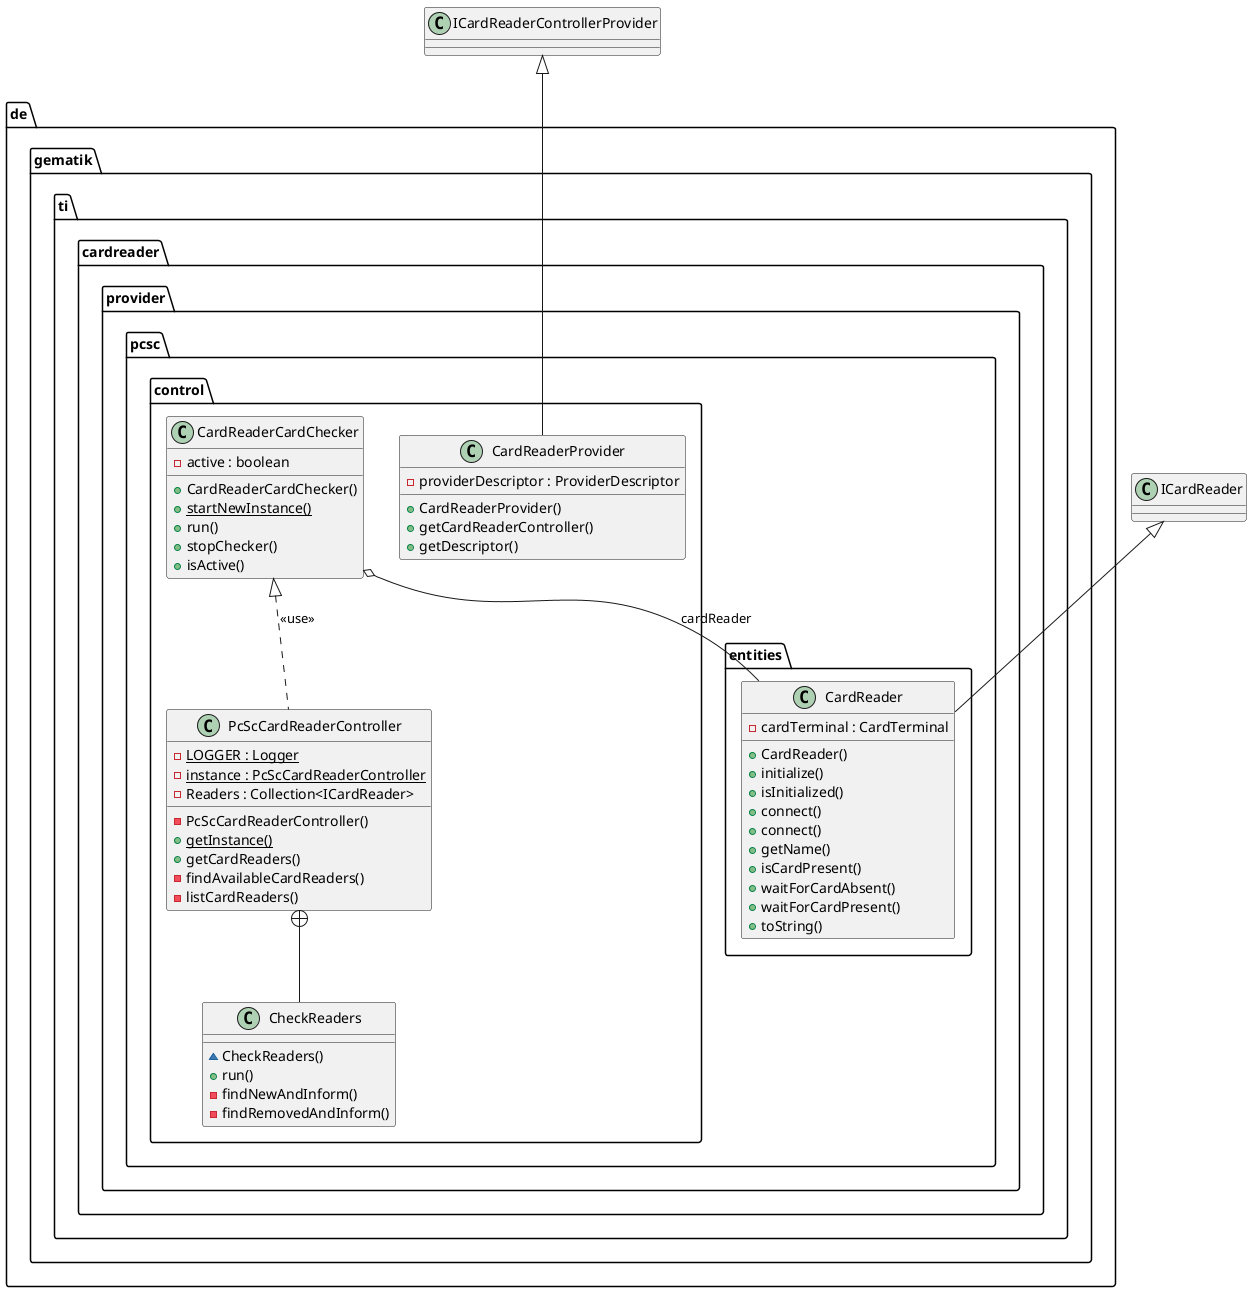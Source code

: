 @startuml

  package de.gematik.ti.cardreader.provider.pcsc.control {
    class CardReaderProvider {
        - providerDescriptor : ProviderDescriptor
        + CardReaderProvider()
        + getCardReaderController()
        + getDescriptor()
    }
  }


  package de.gematik.ti.cardreader.provider.pcsc.control {
    class PcScCardReaderController {
        {static} - LOGGER : Logger
        {static} - instance : PcScCardReaderController
        - Readers : Collection<ICardReader>
        - PcScCardReaderController()
        {static} + getInstance()
        + getCardReaders()
        - findAvailableCardReaders()
        - listCardReaders()
    }
  }


  package de.gematik.ti.cardreader.provider.pcsc.control {
    class CheckReaders {
        ~ CheckReaders()
        + run()
        - findNewAndInform()
        - findRemovedAndInform()
    }
  }

  package de.gematik.ti.cardreader.provider.pcsc.control {
    class CardReaderCardChecker {
        - active : boolean
        + CardReaderCardChecker()
        {static} + startNewInstance()
        + run()
        + stopChecker()
        + isActive()
    }
  }

  package de.gematik.ti.cardreader.provider.pcsc.entities {
    class CardReader {
        - cardTerminal : CardTerminal
        + CardReader()
        + initialize()
        + isInitialized()
        + connect()
        + connect()
        + getName()
        + isCardPresent()
        + waitForCardAbsent()
        + waitForCardPresent()
        + toString()
    }
  }


  CardReader -up-|> ICardReader
  CardReaderProvider -up-|> ICardReaderControllerProvider
  PcScCardReaderController +-down- CheckReaders

  CardReaderCardChecker  <|.. PcScCardReaderController : <<use>>
  CardReaderCardChecker o-- CardReader : cardReader

@enduml
